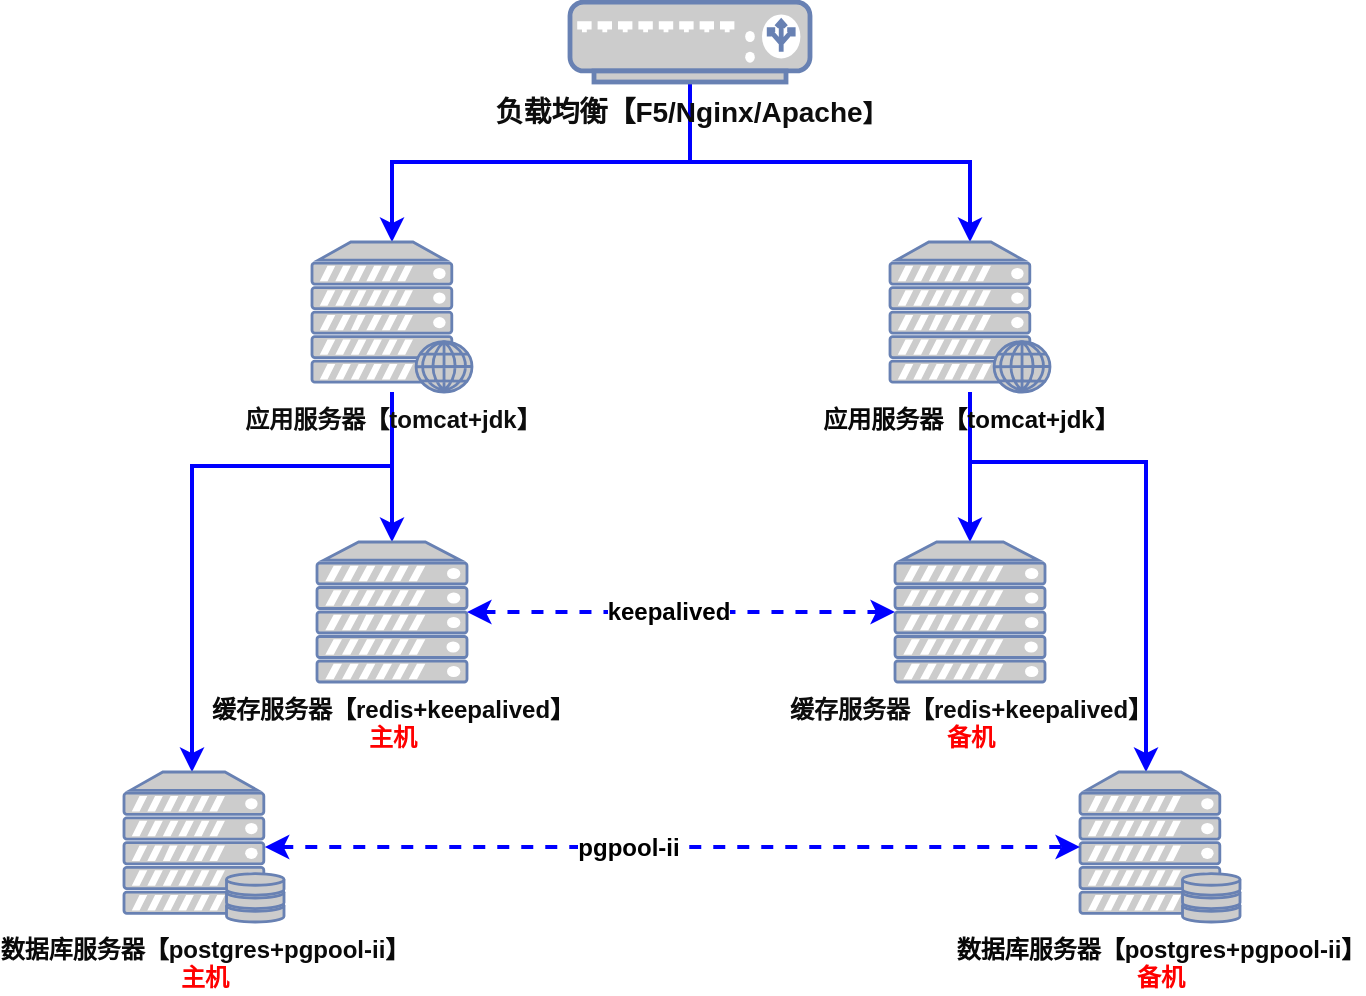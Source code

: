 <mxfile pages="1" version="11.2.8" type="github"><diagram id="xDs9c-T-wej3mqNx3Cbl" name="Page-1"><mxGraphModel dx="868" dy="513" grid="0" gridSize="10" guides="1" tooltips="1" connect="1" arrows="1" fold="1" page="1" pageScale="1" pageWidth="827" pageHeight="1169" math="0" shadow="0"><root><mxCell id="0"/><mxCell id="1" parent="0"/><mxCell id="j8oSzmKEDJerIcxqqx0b-10" value="" style="edgeStyle=orthogonalEdgeStyle;rounded=0;orthogonalLoop=1;jettySize=auto;html=1;entryX=0.5;entryY=0;entryDx=0;entryDy=0;entryPerimeter=0;exitX=0.5;exitY=1;exitDx=0;exitDy=0;exitPerimeter=0;strokeColor=#0000FF;strokeWidth=2;" edge="1" parent="1" source="j8oSzmKEDJerIcxqqx0b-1" target="j8oSzmKEDJerIcxqqx0b-2"><mxGeometry relative="1" as="geometry"><mxPoint x="380" y="270" as="targetPoint"/></mxGeometry></mxCell><mxCell id="j8oSzmKEDJerIcxqqx0b-11" style="edgeStyle=orthogonalEdgeStyle;rounded=0;orthogonalLoop=1;jettySize=auto;html=1;entryX=0.5;entryY=0;entryDx=0;entryDy=0;entryPerimeter=0;exitX=0.5;exitY=1;exitDx=0;exitDy=0;exitPerimeter=0;strokeWidth=2;strokeColor=#0000FF;" edge="1" parent="1" source="j8oSzmKEDJerIcxqqx0b-1" target="j8oSzmKEDJerIcxqqx0b-3"><mxGeometry relative="1" as="geometry"/></mxCell><mxCell id="j8oSzmKEDJerIcxqqx0b-1" value="&lt;font color=&quot;#0D0D0D&quot;&gt;&lt;b&gt;&lt;font style=&quot;font-size: 14px&quot;&gt;负载均衡【F5/Nginx/Apache&lt;/font&gt;】&lt;/b&gt;&lt;/font&gt;" style="fontColor=#0066CC;verticalAlign=top;verticalLabelPosition=bottom;labelPosition=center;align=center;html=1;outlineConnect=0;fillColor=#CCCCCC;strokeColor=#6881B3;gradientColor=none;gradientDirection=north;strokeWidth=2;shape=mxgraph.networks.load_balancer;" vertex="1" parent="1"><mxGeometry x="320" y="150" width="120" height="40" as="geometry"/></mxCell><mxCell id="j8oSzmKEDJerIcxqqx0b-28" value="" style="edgeStyle=orthogonalEdgeStyle;rounded=0;orthogonalLoop=1;jettySize=auto;html=1;strokeColor=#0000FF;strokeWidth=2;" edge="1" parent="1" source="j8oSzmKEDJerIcxqqx0b-2" target="j8oSzmKEDJerIcxqqx0b-4"><mxGeometry relative="1" as="geometry"><Array as="points"><mxPoint x="231" y="382"/><mxPoint x="131" y="382"/></Array></mxGeometry></mxCell><mxCell id="j8oSzmKEDJerIcxqqx0b-41" value="" style="edgeStyle=orthogonalEdgeStyle;rounded=0;orthogonalLoop=1;jettySize=auto;html=1;strokeColor=#0000FF;strokeWidth=2;" edge="1" parent="1" source="j8oSzmKEDJerIcxqqx0b-2" target="j8oSzmKEDJerIcxqqx0b-6"><mxGeometry relative="1" as="geometry"/></mxCell><mxCell id="j8oSzmKEDJerIcxqqx0b-2" value="&lt;b&gt;&lt;font color=&quot;#0D0D0D&quot;&gt;应用服务器【tomcat+jdk】&lt;/font&gt;&lt;/b&gt;" style="fontColor=#0066CC;verticalAlign=top;verticalLabelPosition=bottom;labelPosition=center;align=center;html=1;outlineConnect=0;fillColor=#CCCCCC;strokeColor=#6881B3;gradientColor=none;gradientDirection=north;strokeWidth=2;shape=mxgraph.networks.web_server;" vertex="1" parent="1"><mxGeometry x="191" y="270" width="80" height="75" as="geometry"/></mxCell><mxCell id="j8oSzmKEDJerIcxqqx0b-27" value="" style="edgeStyle=orthogonalEdgeStyle;rounded=0;orthogonalLoop=1;jettySize=auto;html=1;strokeColor=#0000FF;strokeWidth=2;" edge="1" parent="1" source="j8oSzmKEDJerIcxqqx0b-3" target="j8oSzmKEDJerIcxqqx0b-5"><mxGeometry relative="1" as="geometry"><Array as="points"><mxPoint x="520" y="380"/><mxPoint x="608" y="380"/></Array></mxGeometry></mxCell><mxCell id="j8oSzmKEDJerIcxqqx0b-40" value="" style="edgeStyle=orthogonalEdgeStyle;rounded=0;orthogonalLoop=1;jettySize=auto;html=1;strokeColor=#0000FF;strokeWidth=2;" edge="1" parent="1" source="j8oSzmKEDJerIcxqqx0b-3" target="j8oSzmKEDJerIcxqqx0b-8"><mxGeometry relative="1" as="geometry"/></mxCell><mxCell id="j8oSzmKEDJerIcxqqx0b-3" value="&lt;font color=&quot;#080808&quot;&gt;&lt;b&gt;应用服务器【tomcat+jdk】&lt;/b&gt;&lt;/font&gt;" style="fontColor=#0066CC;verticalAlign=top;verticalLabelPosition=bottom;labelPosition=center;align=center;html=1;outlineConnect=0;fillColor=#CCCCCC;strokeColor=#6881B3;gradientColor=none;gradientDirection=north;strokeWidth=2;shape=mxgraph.networks.web_server;" vertex="1" parent="1"><mxGeometry x="480" y="270" width="80" height="75" as="geometry"/></mxCell><mxCell id="j8oSzmKEDJerIcxqqx0b-4" value="&lt;div&gt;&lt;font color=&quot;#0A0A0A&quot;&gt;&lt;b&gt;数据库服务器【postgres+pgpool-ii】&lt;/b&gt;&lt;/font&gt;&lt;/div&gt;&lt;div&gt;&lt;font color=&quot;#0A0A0A&quot;&gt;&lt;b&gt;&lt;font color=&quot;#FF0000&quot;&gt;主机&lt;/font&gt;&lt;br&gt;&lt;/b&gt;&lt;/font&gt;&lt;/div&gt;" style="fontColor=#0066CC;verticalAlign=top;verticalLabelPosition=bottom;labelPosition=center;align=center;html=1;outlineConnect=0;fillColor=#CCCCCC;strokeColor=#6881B3;gradientColor=none;gradientDirection=north;strokeWidth=2;shape=mxgraph.networks.server_storage;" vertex="1" parent="1"><mxGeometry x="97" y="535" width="80" height="75" as="geometry"/></mxCell><mxCell id="j8oSzmKEDJerIcxqqx0b-5" value="&lt;div&gt;&lt;b&gt;&lt;font color=&quot;#080808&quot;&gt;数据库服务器【postgres+pgpool-ii】&lt;/font&gt;&lt;/b&gt;&lt;/div&gt;&lt;div&gt;&lt;b&gt;&lt;font color=&quot;#080808&quot;&gt;&lt;font color=&quot;#FF0000&quot;&gt;备机&lt;/font&gt;&lt;br&gt;&lt;/font&gt;&lt;/b&gt;&lt;/div&gt;" style="fontColor=#0066CC;verticalAlign=top;verticalLabelPosition=bottom;labelPosition=center;align=center;html=1;outlineConnect=0;fillColor=#CCCCCC;strokeColor=#6881B3;gradientColor=none;gradientDirection=north;strokeWidth=2;shape=mxgraph.networks.server_storage;" vertex="1" parent="1"><mxGeometry x="575" y="535" width="80" height="75" as="geometry"/></mxCell><mxCell id="j8oSzmKEDJerIcxqqx0b-6" value="&lt;div&gt;&lt;font color=&quot;#0A0A0A&quot;&gt;&lt;b&gt;缓存服务器【redis+keepalived】&lt;/b&gt;&lt;/font&gt;&lt;/div&gt;&lt;div&gt;&lt;font color=&quot;#0A0A0A&quot;&gt;&lt;b&gt;&lt;font color=&quot;#FF0000&quot;&gt;主机&lt;/font&gt;&lt;br&gt;&lt;/b&gt;&lt;/font&gt;&lt;/div&gt;" style="fontColor=#0066CC;verticalAlign=top;verticalLabelPosition=bottom;labelPosition=center;align=center;html=1;outlineConnect=0;fillColor=#CCCCCC;strokeColor=#6881B3;gradientColor=none;gradientDirection=north;strokeWidth=2;shape=mxgraph.networks.server;" vertex="1" parent="1"><mxGeometry x="193.5" y="420" width="75" height="70" as="geometry"/></mxCell><mxCell id="j8oSzmKEDJerIcxqqx0b-8" value="&lt;div&gt;&lt;b&gt;&lt;font color=&quot;#0D0D0D&quot;&gt;缓存服务器【redis+keepalived】&lt;/font&gt;&lt;/b&gt;&lt;/div&gt;&lt;div&gt;&lt;b&gt;&lt;font color=&quot;#0D0D0D&quot;&gt;&lt;font color=&quot;#FF0000&quot;&gt;备机&lt;/font&gt;&lt;br&gt;&lt;/font&gt;&lt;/b&gt;&lt;/div&gt;" style="fontColor=#0066CC;verticalAlign=top;verticalLabelPosition=bottom;labelPosition=center;align=center;html=1;outlineConnect=0;fillColor=#CCCCCC;strokeColor=#6881B3;gradientColor=none;gradientDirection=north;strokeWidth=2;shape=mxgraph.networks.server;" vertex="1" parent="1"><mxGeometry x="482.5" y="420" width="75" height="70" as="geometry"/></mxCell><mxCell id="j8oSzmKEDJerIcxqqx0b-16" value="" style="endArrow=classic;startArrow=classic;html=1;dashed=1;strokeColor=#0000FF;strokeWidth=2;" edge="1" parent="1" source="j8oSzmKEDJerIcxqqx0b-6" target="j8oSzmKEDJerIcxqqx0b-8"><mxGeometry width="50" height="50" relative="1" as="geometry"><mxPoint x="40" y="700" as="sourcePoint"/><mxPoint x="90" y="650" as="targetPoint"/></mxGeometry></mxCell><mxCell id="j8oSzmKEDJerIcxqqx0b-17" value="&lt;div&gt;&lt;b&gt;keepalived&lt;/b&gt;&lt;/div&gt;" style="text;html=1;resizable=0;points=[];align=center;verticalAlign=middle;labelBackgroundColor=#ffffff;" vertex="1" connectable="0" parent="j8oSzmKEDJerIcxqqx0b-16"><mxGeometry x="-0.067" relative="1" as="geometry"><mxPoint as="offset"/></mxGeometry></mxCell><mxCell id="j8oSzmKEDJerIcxqqx0b-18" value="" style="endArrow=classic;startArrow=classic;html=1;dashed=1;exitX=0.88;exitY=0.5;exitDx=0;exitDy=0;exitPerimeter=0;entryX=0;entryY=0.5;entryDx=0;entryDy=0;entryPerimeter=0;strokeColor=#0000FF;strokeWidth=2;" edge="1" parent="1" source="j8oSzmKEDJerIcxqqx0b-4" target="j8oSzmKEDJerIcxqqx0b-5"><mxGeometry width="50" height="50" relative="1" as="geometry"><mxPoint x="330" y="490" as="sourcePoint"/><mxPoint x="380" y="440" as="targetPoint"/></mxGeometry></mxCell><mxCell id="j8oSzmKEDJerIcxqqx0b-19" value="&lt;b&gt;pgpool-ii&lt;/b&gt;" style="text;html=1;resizable=0;points=[];align=center;verticalAlign=middle;labelBackgroundColor=#ffffff;" vertex="1" connectable="0" parent="j8oSzmKEDJerIcxqqx0b-18"><mxGeometry x="-0.124" y="-2" relative="1" as="geometry"><mxPoint x="2.5" y="-2" as="offset"/></mxGeometry></mxCell></root></mxGraphModel></diagram></mxfile>